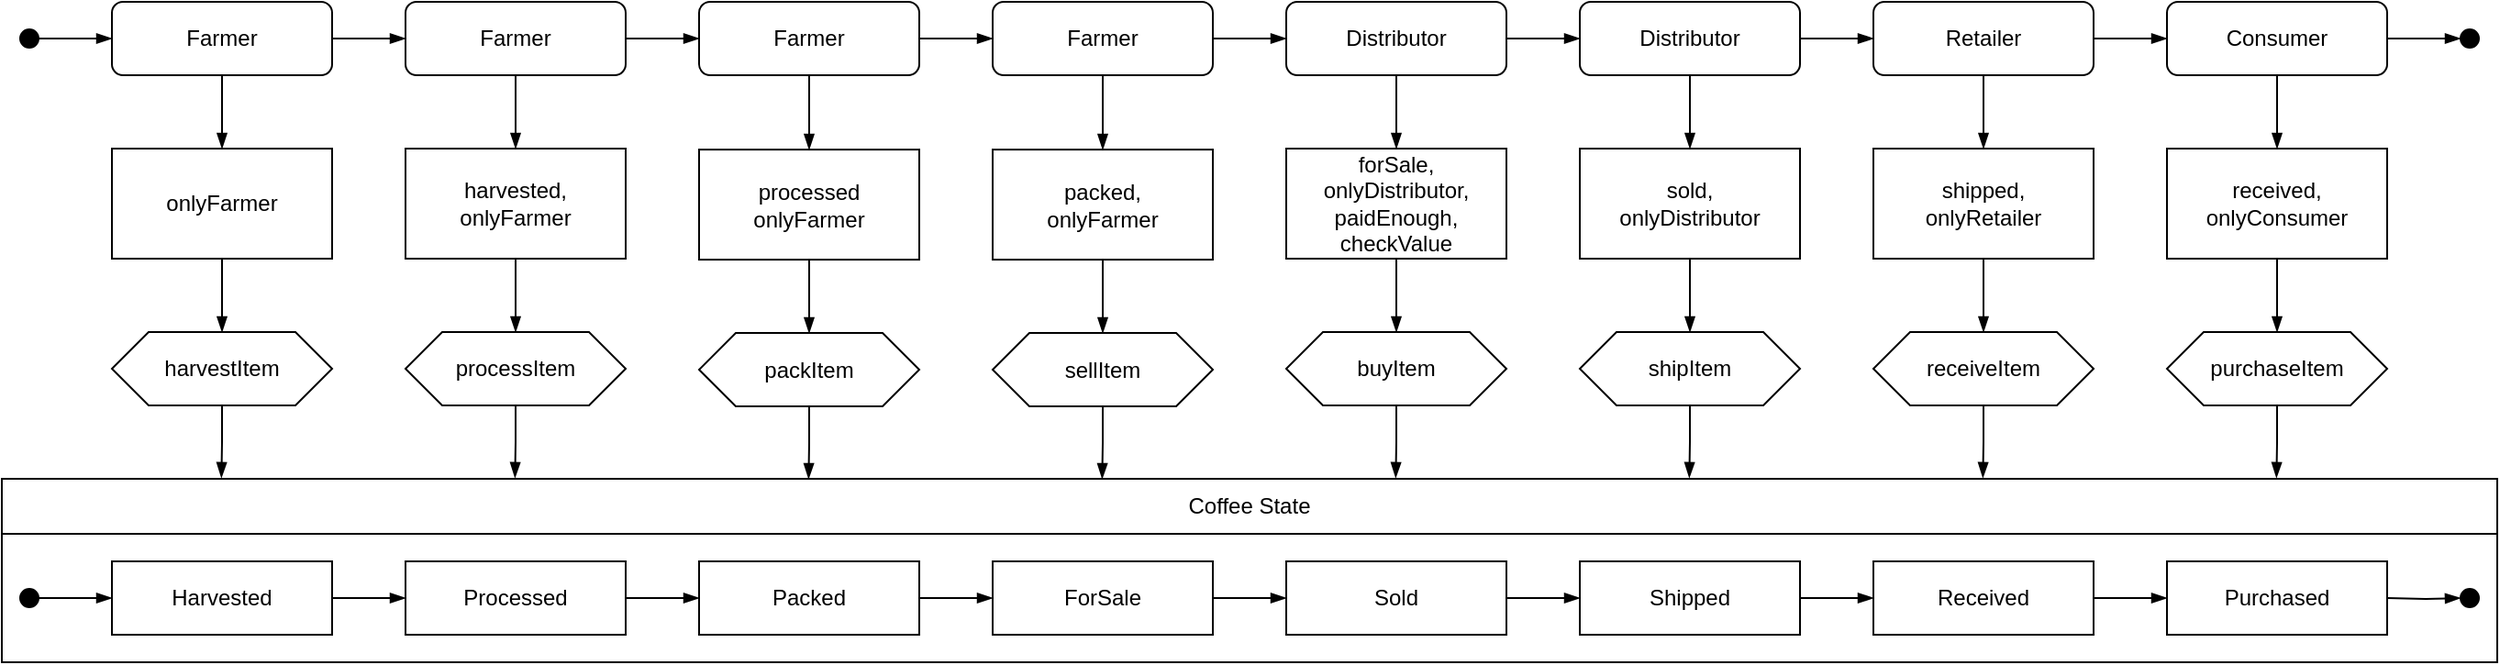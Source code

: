 <mxfile version="14.4.2" type="device"><diagram id="jCH9lYg_r2pdVp3Lfeg9" name="Page-1"><mxGraphModel dx="1185" dy="683" grid="1" gridSize="10" guides="1" tooltips="1" connect="1" arrows="1" fold="1" page="1" pageScale="1" pageWidth="850" pageHeight="1100" math="0" shadow="0"><root><mxCell id="0"/><mxCell id="1" parent="0"/><mxCell id="vHt6_jaLB4hVPm9r0kHP-11" style="edgeStyle=orthogonalEdgeStyle;rounded=0;orthogonalLoop=1;jettySize=auto;html=1;entryX=0;entryY=0.5;entryDx=0;entryDy=0;endArrow=blockThin;endFill=1;" parent="1" source="vHt6_jaLB4hVPm9r0kHP-2" target="vHt6_jaLB4hVPm9r0kHP-3" edge="1"><mxGeometry relative="1" as="geometry"/></mxCell><mxCell id="LMbELufTFp95XP7HWjQh-6" style="edgeStyle=orthogonalEdgeStyle;rounded=0;orthogonalLoop=1;jettySize=auto;html=1;entryX=0.5;entryY=0;entryDx=0;entryDy=0;endArrow=blockThin;endFill=1;" edge="1" parent="1" source="vHt6_jaLB4hVPm9r0kHP-2" target="LMbELufTFp95XP7HWjQh-1"><mxGeometry relative="1" as="geometry"><Array as="points"><mxPoint x="220" y="210"/><mxPoint x="220" y="210"/></Array></mxGeometry></mxCell><mxCell id="vHt6_jaLB4hVPm9r0kHP-2" value="Farmer" style="rounded=1;whiteSpace=wrap;html=1;" parent="1" vertex="1"><mxGeometry x="160" y="160" width="120" height="40" as="geometry"/></mxCell><mxCell id="vHt6_jaLB4hVPm9r0kHP-12" style="edgeStyle=orthogonalEdgeStyle;rounded=0;orthogonalLoop=1;jettySize=auto;html=1;entryX=0;entryY=0.5;entryDx=0;entryDy=0;endArrow=blockThin;endFill=1;" parent="1" source="vHt6_jaLB4hVPm9r0kHP-3" target="vHt6_jaLB4hVPm9r0kHP-4" edge="1"><mxGeometry relative="1" as="geometry"/></mxCell><mxCell id="LMbELufTFp95XP7HWjQh-40" style="edgeStyle=orthogonalEdgeStyle;rounded=0;orthogonalLoop=1;jettySize=auto;html=1;entryX=0.5;entryY=0;entryDx=0;entryDy=0;endArrow=blockThin;endFill=1;" edge="1" parent="1" source="vHt6_jaLB4hVPm9r0kHP-3" target="LMbELufTFp95XP7HWjQh-13"><mxGeometry relative="1" as="geometry"/></mxCell><mxCell id="vHt6_jaLB4hVPm9r0kHP-3" value="Farmer" style="rounded=1;whiteSpace=wrap;html=1;" parent="1" vertex="1"><mxGeometry x="320" y="160" width="120" height="40" as="geometry"/></mxCell><mxCell id="vHt6_jaLB4hVPm9r0kHP-13" style="edgeStyle=orthogonalEdgeStyle;rounded=0;orthogonalLoop=1;jettySize=auto;html=1;entryX=0;entryY=0.5;entryDx=0;entryDy=0;endArrow=blockThin;endFill=1;" parent="1" source="vHt6_jaLB4hVPm9r0kHP-4" target="vHt6_jaLB4hVPm9r0kHP-5" edge="1"><mxGeometry relative="1" as="geometry"/></mxCell><mxCell id="LMbELufTFp95XP7HWjQh-41" style="edgeStyle=orthogonalEdgeStyle;rounded=0;orthogonalLoop=1;jettySize=auto;html=1;entryX=0.5;entryY=0;entryDx=0;entryDy=0;endArrow=blockThin;endFill=1;" edge="1" parent="1" source="vHt6_jaLB4hVPm9r0kHP-4" target="LMbELufTFp95XP7HWjQh-17"><mxGeometry relative="1" as="geometry"/></mxCell><mxCell id="vHt6_jaLB4hVPm9r0kHP-4" value="Farmer" style="rounded=1;whiteSpace=wrap;html=1;" parent="1" vertex="1"><mxGeometry x="480" y="160" width="120" height="40" as="geometry"/></mxCell><mxCell id="vHt6_jaLB4hVPm9r0kHP-14" style="edgeStyle=orthogonalEdgeStyle;rounded=0;orthogonalLoop=1;jettySize=auto;html=1;entryX=0;entryY=0.5;entryDx=0;entryDy=0;endArrow=blockThin;endFill=1;" parent="1" source="vHt6_jaLB4hVPm9r0kHP-5" target="vHt6_jaLB4hVPm9r0kHP-6" edge="1"><mxGeometry relative="1" as="geometry"/></mxCell><mxCell id="LMbELufTFp95XP7HWjQh-42" style="edgeStyle=orthogonalEdgeStyle;rounded=0;orthogonalLoop=1;jettySize=auto;html=1;entryX=0.5;entryY=0;entryDx=0;entryDy=0;endArrow=blockThin;endFill=1;" edge="1" parent="1" source="vHt6_jaLB4hVPm9r0kHP-5" target="LMbELufTFp95XP7HWjQh-21"><mxGeometry relative="1" as="geometry"/></mxCell><mxCell id="vHt6_jaLB4hVPm9r0kHP-5" value="Farmer" style="rounded=1;whiteSpace=wrap;html=1;" parent="1" vertex="1"><mxGeometry x="640" y="160" width="120" height="40" as="geometry"/></mxCell><mxCell id="vHt6_jaLB4hVPm9r0kHP-15" style="edgeStyle=orthogonalEdgeStyle;rounded=0;orthogonalLoop=1;jettySize=auto;html=1;entryX=0;entryY=0.5;entryDx=0;entryDy=0;endArrow=blockThin;endFill=1;" parent="1" source="vHt6_jaLB4hVPm9r0kHP-6" target="vHt6_jaLB4hVPm9r0kHP-7" edge="1"><mxGeometry relative="1" as="geometry"/></mxCell><mxCell id="LMbELufTFp95XP7HWjQh-43" style="edgeStyle=orthogonalEdgeStyle;rounded=0;orthogonalLoop=1;jettySize=auto;html=1;entryX=0.5;entryY=0;entryDx=0;entryDy=0;endArrow=blockThin;endFill=1;" edge="1" parent="1" source="vHt6_jaLB4hVPm9r0kHP-6" target="LMbELufTFp95XP7HWjQh-25"><mxGeometry relative="1" as="geometry"/></mxCell><mxCell id="vHt6_jaLB4hVPm9r0kHP-6" value="Distributor" style="rounded=1;whiteSpace=wrap;html=1;" parent="1" vertex="1"><mxGeometry x="800" y="160" width="120" height="40" as="geometry"/></mxCell><mxCell id="vHt6_jaLB4hVPm9r0kHP-16" style="edgeStyle=orthogonalEdgeStyle;rounded=0;orthogonalLoop=1;jettySize=auto;html=1;entryX=0;entryY=0.5;entryDx=0;entryDy=0;endArrow=blockThin;endFill=1;" parent="1" source="vHt6_jaLB4hVPm9r0kHP-7" target="vHt6_jaLB4hVPm9r0kHP-8" edge="1"><mxGeometry relative="1" as="geometry"/></mxCell><mxCell id="LMbELufTFp95XP7HWjQh-44" style="edgeStyle=orthogonalEdgeStyle;rounded=0;orthogonalLoop=1;jettySize=auto;html=1;entryX=0.5;entryY=0;entryDx=0;entryDy=0;endArrow=blockThin;endFill=1;" edge="1" parent="1" source="vHt6_jaLB4hVPm9r0kHP-7" target="LMbELufTFp95XP7HWjQh-29"><mxGeometry relative="1" as="geometry"/></mxCell><mxCell id="vHt6_jaLB4hVPm9r0kHP-7" value="Distributor" style="rounded=1;whiteSpace=wrap;html=1;" parent="1" vertex="1"><mxGeometry x="960" y="160" width="120" height="40" as="geometry"/></mxCell><mxCell id="vHt6_jaLB4hVPm9r0kHP-17" style="edgeStyle=orthogonalEdgeStyle;rounded=0;orthogonalLoop=1;jettySize=auto;html=1;entryX=0;entryY=0.5;entryDx=0;entryDy=0;endArrow=blockThin;endFill=1;" parent="1" source="vHt6_jaLB4hVPm9r0kHP-8" target="vHt6_jaLB4hVPm9r0kHP-10" edge="1"><mxGeometry relative="1" as="geometry"/></mxCell><mxCell id="LMbELufTFp95XP7HWjQh-45" style="edgeStyle=orthogonalEdgeStyle;rounded=0;orthogonalLoop=1;jettySize=auto;html=1;entryX=0.5;entryY=0;entryDx=0;entryDy=0;endArrow=blockThin;endFill=1;" edge="1" parent="1" source="vHt6_jaLB4hVPm9r0kHP-8" target="LMbELufTFp95XP7HWjQh-33"><mxGeometry relative="1" as="geometry"/></mxCell><mxCell id="vHt6_jaLB4hVPm9r0kHP-8" value="Retailer" style="rounded=1;whiteSpace=wrap;html=1;" parent="1" vertex="1"><mxGeometry x="1120" y="160" width="120" height="40" as="geometry"/></mxCell><mxCell id="vHt6_jaLB4hVPm9r0kHP-18" style="edgeStyle=orthogonalEdgeStyle;rounded=0;orthogonalLoop=1;jettySize=auto;html=1;endArrow=blockThin;endFill=1;entryX=0;entryY=0.5;entryDx=0;entryDy=0;" parent="1" source="vHt6_jaLB4hVPm9r0kHP-10" target="vHt6_jaLB4hVPm9r0kHP-21" edge="1"><mxGeometry relative="1" as="geometry"><mxPoint x="1440" y="190" as="targetPoint"/></mxGeometry></mxCell><mxCell id="LMbELufTFp95XP7HWjQh-46" style="edgeStyle=orthogonalEdgeStyle;rounded=0;orthogonalLoop=1;jettySize=auto;html=1;entryX=0.5;entryY=0;entryDx=0;entryDy=0;endArrow=blockThin;endFill=1;" edge="1" parent="1" source="vHt6_jaLB4hVPm9r0kHP-10" target="LMbELufTFp95XP7HWjQh-37"><mxGeometry relative="1" as="geometry"/></mxCell><mxCell id="vHt6_jaLB4hVPm9r0kHP-10" value="Consumer" style="rounded=1;whiteSpace=wrap;html=1;" parent="1" vertex="1"><mxGeometry x="1280" y="160" width="120" height="40" as="geometry"/></mxCell><mxCell id="vHt6_jaLB4hVPm9r0kHP-19" value="" style="ellipse;whiteSpace=wrap;html=1;aspect=fixed;fillColor=#000000;" parent="1" vertex="1"><mxGeometry x="110" y="175" width="10" height="10" as="geometry"/></mxCell><mxCell id="vHt6_jaLB4hVPm9r0kHP-20" value="" style="endArrow=blockThin;html=1;endFill=1;exitX=1;exitY=0.5;exitDx=0;exitDy=0;entryX=0;entryY=0.5;entryDx=0;entryDy=0;" parent="1" source="vHt6_jaLB4hVPm9r0kHP-19" target="vHt6_jaLB4hVPm9r0kHP-2" edge="1"><mxGeometry width="50" height="50" relative="1" as="geometry"><mxPoint x="90" y="250" as="sourcePoint"/><mxPoint x="140" y="200" as="targetPoint"/></mxGeometry></mxCell><mxCell id="vHt6_jaLB4hVPm9r0kHP-21" value="" style="ellipse;whiteSpace=wrap;html=1;aspect=fixed;fillColor=#000000;" parent="1" vertex="1"><mxGeometry x="1440" y="175" width="10" height="10" as="geometry"/></mxCell><mxCell id="LMbELufTFp95XP7HWjQh-7" style="edgeStyle=orthogonalEdgeStyle;rounded=0;orthogonalLoop=1;jettySize=auto;html=1;entryX=0.5;entryY=0;entryDx=0;entryDy=0;endArrow=blockThin;endFill=1;" edge="1" parent="1" source="LMbELufTFp95XP7HWjQh-1" target="LMbELufTFp95XP7HWjQh-3"><mxGeometry relative="1" as="geometry"/></mxCell><mxCell id="LMbELufTFp95XP7HWjQh-1" value="onlyFarmer" style="rounded=0;whiteSpace=wrap;html=1;" vertex="1" parent="1"><mxGeometry x="160" y="240" width="120" height="60" as="geometry"/></mxCell><mxCell id="LMbELufTFp95XP7HWjQh-8" style="edgeStyle=orthogonalEdgeStyle;rounded=0;orthogonalLoop=1;jettySize=auto;html=1;endArrow=blockThin;endFill=1;entryX=0.088;entryY=-0.018;entryDx=0;entryDy=0;entryPerimeter=0;" edge="1" parent="1" source="LMbELufTFp95XP7HWjQh-3" target="LMbELufTFp95XP7HWjQh-5"><mxGeometry relative="1" as="geometry"><mxPoint x="230" y="410" as="targetPoint"/></mxGeometry></mxCell><mxCell id="LMbELufTFp95XP7HWjQh-3" value="harvestItem" style="shape=hexagon;perimeter=hexagonPerimeter2;whiteSpace=wrap;html=1;fixedSize=1;" vertex="1" parent="1"><mxGeometry x="160" y="340" width="120" height="40" as="geometry"/></mxCell><mxCell id="LMbELufTFp95XP7HWjQh-4" value="" style="whiteSpace=wrap;html=1;" vertex="1" parent="1"><mxGeometry x="100" y="420" width="1360" height="100" as="geometry"/></mxCell><mxCell id="LMbELufTFp95XP7HWjQh-5" value="Coffee State" style="rounded=0;whiteSpace=wrap;html=1;" vertex="1" parent="1"><mxGeometry x="100" y="420" width="1360" height="30" as="geometry"/></mxCell><mxCell id="LMbELufTFp95XP7HWjQh-9" value="" style="ellipse;whiteSpace=wrap;html=1;aspect=fixed;fillColor=#000000;" vertex="1" parent="1"><mxGeometry x="110" y="480" width="10" height="10" as="geometry"/></mxCell><mxCell id="LMbELufTFp95XP7HWjQh-10" value="" style="endArrow=blockThin;html=1;endFill=1;exitX=1;exitY=0.5;exitDx=0;exitDy=0;entryX=0;entryY=0.5;entryDx=0;entryDy=0;" edge="1" parent="1" source="LMbELufTFp95XP7HWjQh-9"><mxGeometry width="50" height="50" relative="1" as="geometry"><mxPoint x="90" y="555" as="sourcePoint"/><mxPoint x="160" y="485" as="targetPoint"/></mxGeometry></mxCell><mxCell id="LMbELufTFp95XP7HWjQh-56" style="edgeStyle=orthogonalEdgeStyle;rounded=0;orthogonalLoop=1;jettySize=auto;html=1;entryX=0;entryY=0.5;entryDx=0;entryDy=0;endArrow=blockThin;endFill=1;" edge="1" parent="1" source="LMbELufTFp95XP7HWjQh-11" target="LMbELufTFp95XP7HWjQh-47"><mxGeometry relative="1" as="geometry"/></mxCell><mxCell id="LMbELufTFp95XP7HWjQh-11" value="Harvested" style="rounded=0;whiteSpace=wrap;html=1;" vertex="1" parent="1"><mxGeometry x="160" y="465" width="120" height="40" as="geometry"/></mxCell><mxCell id="LMbELufTFp95XP7HWjQh-12" style="edgeStyle=orthogonalEdgeStyle;rounded=0;orthogonalLoop=1;jettySize=auto;html=1;entryX=0.5;entryY=0;entryDx=0;entryDy=0;endArrow=blockThin;endFill=1;" edge="1" parent="1" source="LMbELufTFp95XP7HWjQh-13" target="LMbELufTFp95XP7HWjQh-15"><mxGeometry relative="1" as="geometry"/></mxCell><mxCell id="LMbELufTFp95XP7HWjQh-13" value="harvested,&lt;br&gt;onlyFarmer" style="rounded=0;whiteSpace=wrap;html=1;" vertex="1" parent="1"><mxGeometry x="320" y="240" width="120" height="60" as="geometry"/></mxCell><mxCell id="LMbELufTFp95XP7HWjQh-14" style="edgeStyle=orthogonalEdgeStyle;rounded=0;orthogonalLoop=1;jettySize=auto;html=1;endArrow=blockThin;endFill=1;entryX=0.088;entryY=-0.018;entryDx=0;entryDy=0;entryPerimeter=0;" edge="1" parent="1" source="LMbELufTFp95XP7HWjQh-15"><mxGeometry relative="1" as="geometry"><mxPoint x="379.68" y="419.46" as="targetPoint"/></mxGeometry></mxCell><mxCell id="LMbELufTFp95XP7HWjQh-15" value="processItem" style="shape=hexagon;perimeter=hexagonPerimeter2;whiteSpace=wrap;html=1;fixedSize=1;" vertex="1" parent="1"><mxGeometry x="320" y="340" width="120" height="40" as="geometry"/></mxCell><mxCell id="LMbELufTFp95XP7HWjQh-16" style="edgeStyle=orthogonalEdgeStyle;rounded=0;orthogonalLoop=1;jettySize=auto;html=1;entryX=0.5;entryY=0;entryDx=0;entryDy=0;endArrow=blockThin;endFill=1;" edge="1" parent="1" source="LMbELufTFp95XP7HWjQh-17" target="LMbELufTFp95XP7HWjQh-19"><mxGeometry relative="1" as="geometry"/></mxCell><mxCell id="LMbELufTFp95XP7HWjQh-17" value="processed&lt;br&gt;onlyFarmer" style="rounded=0;whiteSpace=wrap;html=1;" vertex="1" parent="1"><mxGeometry x="480" y="240.54" width="120" height="60" as="geometry"/></mxCell><mxCell id="LMbELufTFp95XP7HWjQh-18" style="edgeStyle=orthogonalEdgeStyle;rounded=0;orthogonalLoop=1;jettySize=auto;html=1;endArrow=blockThin;endFill=1;entryX=0.088;entryY=-0.018;entryDx=0;entryDy=0;entryPerimeter=0;" edge="1" parent="1" source="LMbELufTFp95XP7HWjQh-19"><mxGeometry relative="1" as="geometry"><mxPoint x="539.68" y="420.0" as="targetPoint"/></mxGeometry></mxCell><mxCell id="LMbELufTFp95XP7HWjQh-19" value="packItem" style="shape=hexagon;perimeter=hexagonPerimeter2;whiteSpace=wrap;html=1;fixedSize=1;" vertex="1" parent="1"><mxGeometry x="480" y="340.54" width="120" height="40" as="geometry"/></mxCell><mxCell id="LMbELufTFp95XP7HWjQh-20" style="edgeStyle=orthogonalEdgeStyle;rounded=0;orthogonalLoop=1;jettySize=auto;html=1;entryX=0.5;entryY=0;entryDx=0;entryDy=0;endArrow=blockThin;endFill=1;" edge="1" parent="1" source="LMbELufTFp95XP7HWjQh-21" target="LMbELufTFp95XP7HWjQh-23"><mxGeometry relative="1" as="geometry"/></mxCell><mxCell id="LMbELufTFp95XP7HWjQh-21" value="packed,&lt;br&gt;onlyFarmer" style="rounded=0;whiteSpace=wrap;html=1;" vertex="1" parent="1"><mxGeometry x="640" y="240.54" width="120" height="60" as="geometry"/></mxCell><mxCell id="LMbELufTFp95XP7HWjQh-22" style="edgeStyle=orthogonalEdgeStyle;rounded=0;orthogonalLoop=1;jettySize=auto;html=1;endArrow=blockThin;endFill=1;entryX=0.088;entryY=-0.018;entryDx=0;entryDy=0;entryPerimeter=0;" edge="1" parent="1" source="LMbELufTFp95XP7HWjQh-23"><mxGeometry relative="1" as="geometry"><mxPoint x="699.68" y="420.0" as="targetPoint"/></mxGeometry></mxCell><mxCell id="LMbELufTFp95XP7HWjQh-23" value="sellItem" style="shape=hexagon;perimeter=hexagonPerimeter2;whiteSpace=wrap;html=1;fixedSize=1;" vertex="1" parent="1"><mxGeometry x="640" y="340.54" width="120" height="40" as="geometry"/></mxCell><mxCell id="LMbELufTFp95XP7HWjQh-24" style="edgeStyle=orthogonalEdgeStyle;rounded=0;orthogonalLoop=1;jettySize=auto;html=1;entryX=0.5;entryY=0;entryDx=0;entryDy=0;endArrow=blockThin;endFill=1;" edge="1" parent="1" source="LMbELufTFp95XP7HWjQh-25" target="LMbELufTFp95XP7HWjQh-27"><mxGeometry relative="1" as="geometry"/></mxCell><mxCell id="LMbELufTFp95XP7HWjQh-25" value="forSale,&lt;br&gt;onlyDistributor,&lt;br&gt;paidEnough,&lt;br&gt;checkValue" style="rounded=0;whiteSpace=wrap;html=1;" vertex="1" parent="1"><mxGeometry x="800" y="240" width="120" height="60" as="geometry"/></mxCell><mxCell id="LMbELufTFp95XP7HWjQh-26" style="edgeStyle=orthogonalEdgeStyle;rounded=0;orthogonalLoop=1;jettySize=auto;html=1;endArrow=blockThin;endFill=1;entryX=0.088;entryY=-0.018;entryDx=0;entryDy=0;entryPerimeter=0;" edge="1" parent="1" source="LMbELufTFp95XP7HWjQh-27"><mxGeometry relative="1" as="geometry"><mxPoint x="859.68" y="419.46" as="targetPoint"/></mxGeometry></mxCell><mxCell id="LMbELufTFp95XP7HWjQh-27" value="buyItem" style="shape=hexagon;perimeter=hexagonPerimeter2;whiteSpace=wrap;html=1;fixedSize=1;" vertex="1" parent="1"><mxGeometry x="800" y="340" width="120" height="40" as="geometry"/></mxCell><mxCell id="LMbELufTFp95XP7HWjQh-28" style="edgeStyle=orthogonalEdgeStyle;rounded=0;orthogonalLoop=1;jettySize=auto;html=1;entryX=0.5;entryY=0;entryDx=0;entryDy=0;endArrow=blockThin;endFill=1;" edge="1" parent="1" source="LMbELufTFp95XP7HWjQh-29" target="LMbELufTFp95XP7HWjQh-31"><mxGeometry relative="1" as="geometry"/></mxCell><mxCell id="LMbELufTFp95XP7HWjQh-29" value="sold,&lt;br&gt;onlyDistributor" style="rounded=0;whiteSpace=wrap;html=1;" vertex="1" parent="1"><mxGeometry x="960" y="240" width="120" height="60" as="geometry"/></mxCell><mxCell id="LMbELufTFp95XP7HWjQh-30" style="edgeStyle=orthogonalEdgeStyle;rounded=0;orthogonalLoop=1;jettySize=auto;html=1;endArrow=blockThin;endFill=1;entryX=0.088;entryY=-0.018;entryDx=0;entryDy=0;entryPerimeter=0;" edge="1" parent="1" source="LMbELufTFp95XP7HWjQh-31"><mxGeometry relative="1" as="geometry"><mxPoint x="1019.68" y="419.46" as="targetPoint"/></mxGeometry></mxCell><mxCell id="LMbELufTFp95XP7HWjQh-31" value="shipItem" style="shape=hexagon;perimeter=hexagonPerimeter2;whiteSpace=wrap;html=1;fixedSize=1;" vertex="1" parent="1"><mxGeometry x="960" y="340" width="120" height="40" as="geometry"/></mxCell><mxCell id="LMbELufTFp95XP7HWjQh-32" style="edgeStyle=orthogonalEdgeStyle;rounded=0;orthogonalLoop=1;jettySize=auto;html=1;entryX=0.5;entryY=0;entryDx=0;entryDy=0;endArrow=blockThin;endFill=1;" edge="1" parent="1" source="LMbELufTFp95XP7HWjQh-33" target="LMbELufTFp95XP7HWjQh-35"><mxGeometry relative="1" as="geometry"/></mxCell><mxCell id="LMbELufTFp95XP7HWjQh-33" value="shipped,&lt;br&gt;onlyRetailer" style="rounded=0;whiteSpace=wrap;html=1;" vertex="1" parent="1"><mxGeometry x="1120" y="240" width="120" height="60" as="geometry"/></mxCell><mxCell id="LMbELufTFp95XP7HWjQh-34" style="edgeStyle=orthogonalEdgeStyle;rounded=0;orthogonalLoop=1;jettySize=auto;html=1;endArrow=blockThin;endFill=1;entryX=0.088;entryY=-0.018;entryDx=0;entryDy=0;entryPerimeter=0;" edge="1" parent="1" source="LMbELufTFp95XP7HWjQh-35"><mxGeometry relative="1" as="geometry"><mxPoint x="1179.68" y="419.46" as="targetPoint"/></mxGeometry></mxCell><mxCell id="LMbELufTFp95XP7HWjQh-35" value="receiveItem" style="shape=hexagon;perimeter=hexagonPerimeter2;whiteSpace=wrap;html=1;fixedSize=1;" vertex="1" parent="1"><mxGeometry x="1120" y="340" width="120" height="40" as="geometry"/></mxCell><mxCell id="LMbELufTFp95XP7HWjQh-36" style="edgeStyle=orthogonalEdgeStyle;rounded=0;orthogonalLoop=1;jettySize=auto;html=1;entryX=0.5;entryY=0;entryDx=0;entryDy=0;endArrow=blockThin;endFill=1;" edge="1" parent="1" source="LMbELufTFp95XP7HWjQh-37" target="LMbELufTFp95XP7HWjQh-39"><mxGeometry relative="1" as="geometry"/></mxCell><mxCell id="LMbELufTFp95XP7HWjQh-37" value="received,&lt;br&gt;onlyConsumer" style="rounded=0;whiteSpace=wrap;html=1;" vertex="1" parent="1"><mxGeometry x="1280" y="240" width="120" height="60" as="geometry"/></mxCell><mxCell id="LMbELufTFp95XP7HWjQh-38" style="edgeStyle=orthogonalEdgeStyle;rounded=0;orthogonalLoop=1;jettySize=auto;html=1;endArrow=blockThin;endFill=1;entryX=0.088;entryY=-0.018;entryDx=0;entryDy=0;entryPerimeter=0;" edge="1" parent="1" source="LMbELufTFp95XP7HWjQh-39"><mxGeometry relative="1" as="geometry"><mxPoint x="1339.68" y="419.46" as="targetPoint"/></mxGeometry></mxCell><mxCell id="LMbELufTFp95XP7HWjQh-39" value="purchaseItem" style="shape=hexagon;perimeter=hexagonPerimeter2;whiteSpace=wrap;html=1;fixedSize=1;" vertex="1" parent="1"><mxGeometry x="1280" y="340" width="120" height="40" as="geometry"/></mxCell><mxCell id="LMbELufTFp95XP7HWjQh-57" style="edgeStyle=orthogonalEdgeStyle;rounded=0;orthogonalLoop=1;jettySize=auto;html=1;entryX=0;entryY=0.5;entryDx=0;entryDy=0;endArrow=blockThin;endFill=1;" edge="1" parent="1" source="LMbELufTFp95XP7HWjQh-47" target="LMbELufTFp95XP7HWjQh-48"><mxGeometry relative="1" as="geometry"/></mxCell><mxCell id="LMbELufTFp95XP7HWjQh-47" value="Processed" style="rounded=0;whiteSpace=wrap;html=1;" vertex="1" parent="1"><mxGeometry x="320" y="465" width="120" height="40" as="geometry"/></mxCell><mxCell id="LMbELufTFp95XP7HWjQh-58" style="edgeStyle=orthogonalEdgeStyle;rounded=0;orthogonalLoop=1;jettySize=auto;html=1;entryX=0;entryY=0.5;entryDx=0;entryDy=0;endArrow=blockThin;endFill=1;" edge="1" parent="1" source="LMbELufTFp95XP7HWjQh-48" target="LMbELufTFp95XP7HWjQh-49"><mxGeometry relative="1" as="geometry"/></mxCell><mxCell id="LMbELufTFp95XP7HWjQh-48" value="Packed" style="rounded=0;whiteSpace=wrap;html=1;" vertex="1" parent="1"><mxGeometry x="480" y="465" width="120" height="40" as="geometry"/></mxCell><mxCell id="LMbELufTFp95XP7HWjQh-59" style="edgeStyle=orthogonalEdgeStyle;rounded=0;orthogonalLoop=1;jettySize=auto;html=1;entryX=0;entryY=0.5;entryDx=0;entryDy=0;endArrow=blockThin;endFill=1;" edge="1" parent="1" source="LMbELufTFp95XP7HWjQh-49" target="LMbELufTFp95XP7HWjQh-50"><mxGeometry relative="1" as="geometry"/></mxCell><mxCell id="LMbELufTFp95XP7HWjQh-49" value="ForSale" style="rounded=0;whiteSpace=wrap;html=1;" vertex="1" parent="1"><mxGeometry x="640" y="465" width="120" height="40" as="geometry"/></mxCell><mxCell id="LMbELufTFp95XP7HWjQh-60" style="edgeStyle=orthogonalEdgeStyle;rounded=0;orthogonalLoop=1;jettySize=auto;html=1;entryX=0;entryY=0.5;entryDx=0;entryDy=0;endArrow=blockThin;endFill=1;" edge="1" parent="1" source="LMbELufTFp95XP7HWjQh-50" target="LMbELufTFp95XP7HWjQh-51"><mxGeometry relative="1" as="geometry"/></mxCell><mxCell id="LMbELufTFp95XP7HWjQh-50" value="Sold" style="rounded=0;whiteSpace=wrap;html=1;" vertex="1" parent="1"><mxGeometry x="800" y="465" width="120" height="40" as="geometry"/></mxCell><mxCell id="LMbELufTFp95XP7HWjQh-61" style="edgeStyle=orthogonalEdgeStyle;rounded=0;orthogonalLoop=1;jettySize=auto;html=1;entryX=0;entryY=0.5;entryDx=0;entryDy=0;endArrow=blockThin;endFill=1;" edge="1" parent="1" source="LMbELufTFp95XP7HWjQh-51" target="LMbELufTFp95XP7HWjQh-52"><mxGeometry relative="1" as="geometry"/></mxCell><mxCell id="LMbELufTFp95XP7HWjQh-51" value="Shipped" style="rounded=0;whiteSpace=wrap;html=1;" vertex="1" parent="1"><mxGeometry x="960" y="465" width="120" height="40" as="geometry"/></mxCell><mxCell id="LMbELufTFp95XP7HWjQh-62" style="edgeStyle=orthogonalEdgeStyle;rounded=0;orthogonalLoop=1;jettySize=auto;html=1;entryX=0;entryY=0.5;entryDx=0;entryDy=0;endArrow=blockThin;endFill=1;" edge="1" parent="1" source="LMbELufTFp95XP7HWjQh-52" target="LMbELufTFp95XP7HWjQh-53"><mxGeometry relative="1" as="geometry"/></mxCell><mxCell id="LMbELufTFp95XP7HWjQh-52" value="Received" style="rounded=0;whiteSpace=wrap;html=1;" vertex="1" parent="1"><mxGeometry x="1120" y="465" width="120" height="40" as="geometry"/></mxCell><mxCell id="LMbELufTFp95XP7HWjQh-53" value="Purchased" style="rounded=0;whiteSpace=wrap;html=1;" vertex="1" parent="1"><mxGeometry x="1280" y="465" width="120" height="40" as="geometry"/></mxCell><mxCell id="LMbELufTFp95XP7HWjQh-54" style="edgeStyle=orthogonalEdgeStyle;rounded=0;orthogonalLoop=1;jettySize=auto;html=1;endArrow=blockThin;endFill=1;entryX=0;entryY=0.5;entryDx=0;entryDy=0;" edge="1" parent="1" target="LMbELufTFp95XP7HWjQh-55"><mxGeometry relative="1" as="geometry"><mxPoint x="1440" y="495" as="targetPoint"/><mxPoint x="1400" y="485" as="sourcePoint"/></mxGeometry></mxCell><mxCell id="LMbELufTFp95XP7HWjQh-55" value="" style="ellipse;whiteSpace=wrap;html=1;aspect=fixed;fillColor=#000000;" vertex="1" parent="1"><mxGeometry x="1440" y="480" width="10" height="10" as="geometry"/></mxCell></root></mxGraphModel></diagram></mxfile>